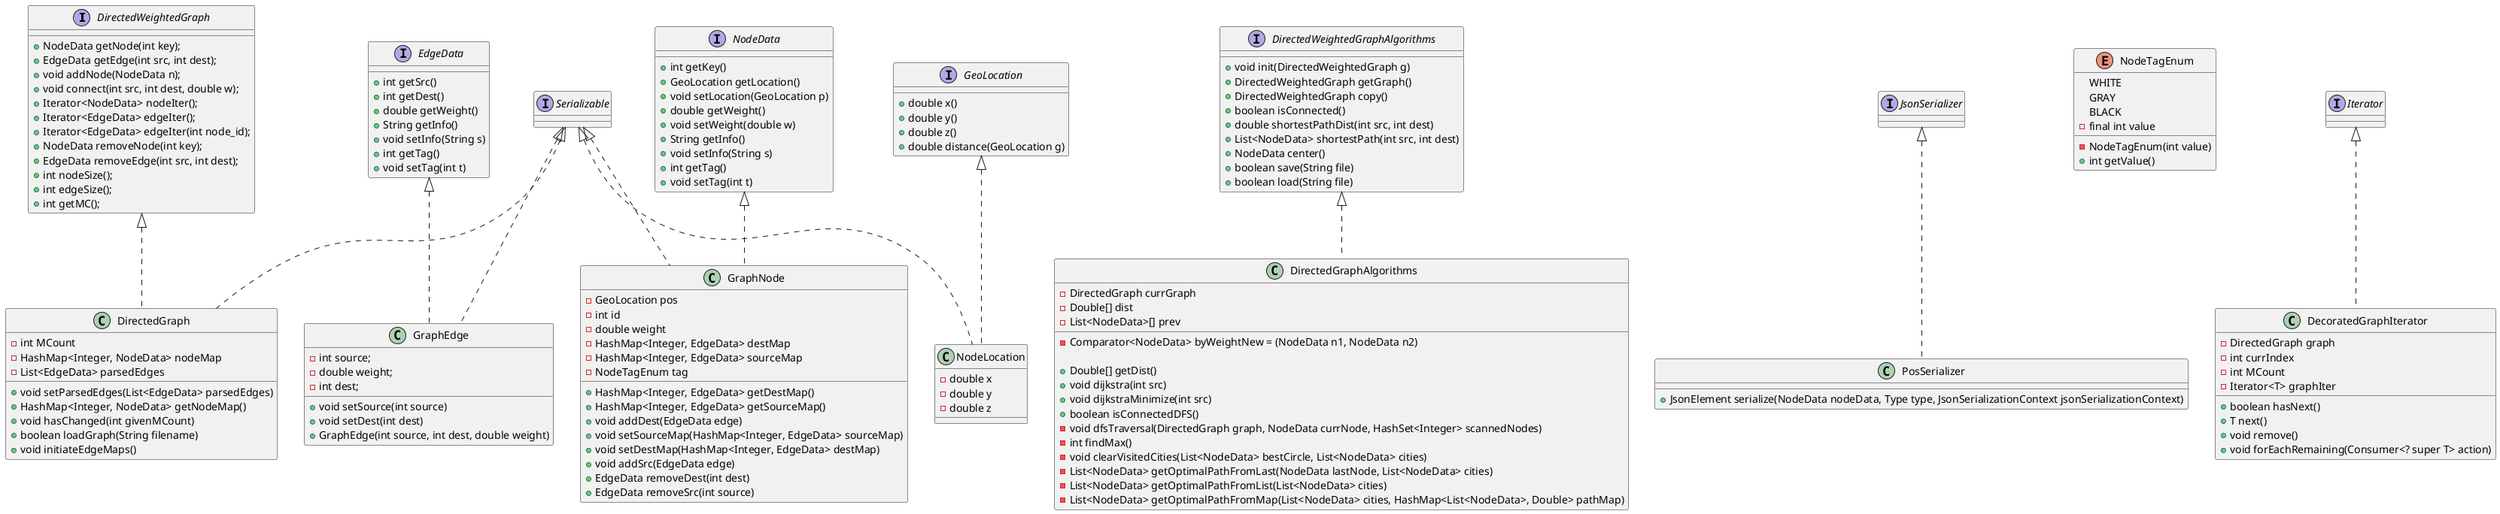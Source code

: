 @startuml
'https://plantuml.com/class-diagram

interface DirectedWeightedGraph{
    + NodeData getNode(int key);
    + EdgeData getEdge(int src, int dest);
    + void addNode(NodeData n);
    + void connect(int src, int dest, double w);
    + Iterator<NodeData> nodeIter();
    + Iterator<EdgeData> edgeIter();
    + Iterator<EdgeData> edgeIter(int node_id);
    + NodeData removeNode(int key);
    + EdgeData removeEdge(int src, int dest);
    + int nodeSize();
    + int edgeSize();
    + int getMC();
}

interface DirectedWeightedGraphAlgorithms{

    + void init(DirectedWeightedGraph g)
    + DirectedWeightedGraph getGraph()
    + DirectedWeightedGraph copy()
    + boolean isConnected()
    + double shortestPathDist(int src, int dest)
    + List<NodeData> shortestPath(int src, int dest)
    + NodeData center()
    + boolean save(String file)
    + boolean load(String file)
}

class DirectedGraph implements DirectedWeightedGraph, Serializable {

    - int MCount
    - HashMap<Integer, NodeData> nodeMap
    - List<EdgeData> parsedEdges

    + void setParsedEdges(List<EdgeData> parsedEdges)
    + HashMap<Integer, NodeData> getNodeMap()
    + void hasChanged(int givenMCount)
    + boolean loadGraph(String filename)
    + void initiateEdgeMaps()

}

class DirectedGraphAlgorithms implements DirectedWeightedGraphAlgorithms {
    - DirectedGraph currGraph
    - Double[] dist
    - List<NodeData>[] prev
    - Comparator<NodeData> byWeightNew = (NodeData n1, NodeData n2)

    + Double[] getDist()
    + void dijkstra(int src)
    + void dijkstraMinimize(int src)
    + boolean isConnectedDFS()
    - void dfsTraversal(DirectedGraph graph, NodeData currNode, HashSet<Integer> scannedNodes)
    - int findMax()
    - void clearVisitedCities(List<NodeData> bestCircle, List<NodeData> cities)
    - List<NodeData> getOptimalPathFromLast(NodeData lastNode, List<NodeData> cities)
    - List<NodeData> getOptimalPathFromList(List<NodeData> cities)
    - List<NodeData> getOptimalPathFromMap(List<NodeData> cities, HashMap<List<NodeData>, Double> pathMap)
}

interface EdgeData{
    + int getSrc()
    + int getDest()
    + double getWeight()
    + String getInfo()
    + void setInfo(String s)
    + int getTag()
    + void setTag(int t)
}

class GraphEdge implements EdgeData, Serializable {
    - int source;
    - double weight;
    - int dest;
    + void setSource(int source)
    + void setDest(int dest)
    + GraphEdge(int source, int dest, double weight)
}

interface NodeData {
    + int getKey()
    + GeoLocation getLocation()
    + void setLocation(GeoLocation p)
    + double getWeight()
    + void setWeight(double w)
    + String getInfo()
    + void setInfo(String s)
    + int getTag()
    + void setTag(int t)
}

class GraphNode implements NodeData, Serializable {

    - GeoLocation pos
    - int id
    - double weight
    - HashMap<Integer, EdgeData> destMap
    - HashMap<Integer, EdgeData> sourceMap
    - NodeTagEnum tag

    + HashMap<Integer, EdgeData> getDestMap()
    + HashMap<Integer, EdgeData> getSourceMap()
    + void addDest(EdgeData edge)
    + void setSourceMap(HashMap<Integer, EdgeData> sourceMap)
    + void setDestMap(HashMap<Integer, EdgeData> destMap)
    + void addSrc(EdgeData edge)
    + EdgeData removeDest(int dest)
    + EdgeData removeSrc(int source)

}

interface GeoLocation {

    + double x()
    + double y()
    + double z()
    + double distance(GeoLocation g)
}

class NodeLocation implements GeoLocation, Serializable {

    - double x
    - double y
    - double z

}

class PosSerializer implements JsonSerializer {
    + JsonElement serialize(NodeData nodeData, Type type, JsonSerializationContext jsonSerializationContext)
}

enum NodeTagEnum {
    WHITE
    GRAY
    BLACK
    - final int value
    - NodeTagEnum(int value)
    + int getValue()
}

class DecoratedGraphIterator implements Iterator{
    - DirectedGraph graph
    - int currIndex
    - int MCount
    - Iterator<T> graphIter

    + boolean hasNext()
    + T next()
    + void remove()
    + void forEachRemaining(Consumer<? super T> action)
}


@enduml